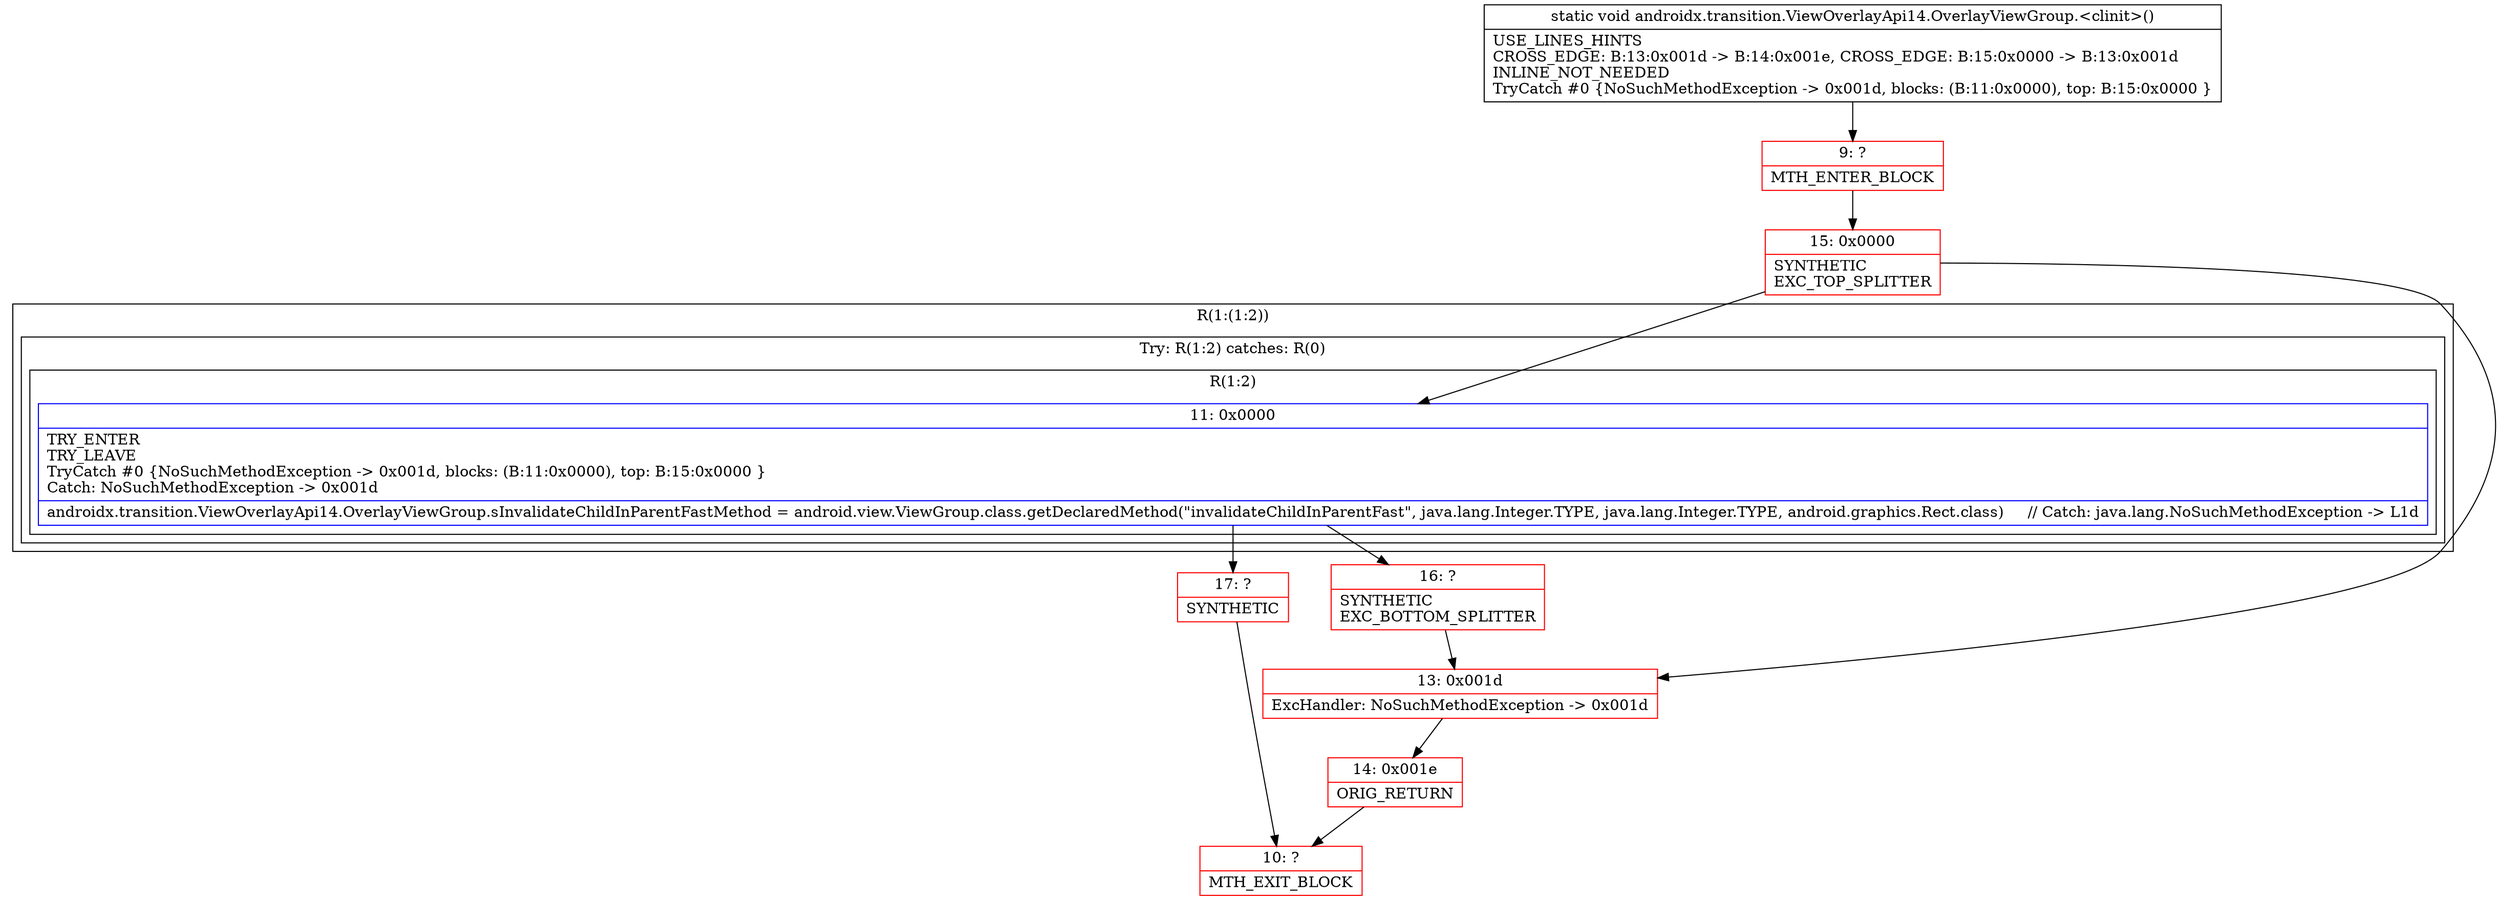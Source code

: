 digraph "CFG forandroidx.transition.ViewOverlayApi14.OverlayViewGroup.\<clinit\>()V" {
subgraph cluster_Region_850666722 {
label = "R(1:(1:2))";
node [shape=record,color=blue];
subgraph cluster_TryCatchRegion_1485447344 {
label = "Try: R(1:2) catches: R(0)";
node [shape=record,color=blue];
subgraph cluster_Region_2114097801 {
label = "R(1:2)";
node [shape=record,color=blue];
Node_11 [shape=record,label="{11\:\ 0x0000|TRY_ENTER\lTRY_LEAVE\lTryCatch #0 \{NoSuchMethodException \-\> 0x001d, blocks: (B:11:0x0000), top: B:15:0x0000 \}\lCatch: NoSuchMethodException \-\> 0x001d\l|androidx.transition.ViewOverlayApi14.OverlayViewGroup.sInvalidateChildInParentFastMethod = android.view.ViewGroup.class.getDeclaredMethod(\"invalidateChildInParentFast\", java.lang.Integer.TYPE, java.lang.Integer.TYPE, android.graphics.Rect.class)     \/\/ Catch: java.lang.NoSuchMethodException \-\> L1d\l}"];
}
subgraph cluster_Region_562197829 {
label = "R(0) | ExcHandler: NoSuchMethodException \-\> 0x001d\l";
node [shape=record,color=blue];
}
}
}
subgraph cluster_Region_562197829 {
label = "R(0) | ExcHandler: NoSuchMethodException \-\> 0x001d\l";
node [shape=record,color=blue];
}
Node_9 [shape=record,color=red,label="{9\:\ ?|MTH_ENTER_BLOCK\l}"];
Node_15 [shape=record,color=red,label="{15\:\ 0x0000|SYNTHETIC\lEXC_TOP_SPLITTER\l}"];
Node_16 [shape=record,color=red,label="{16\:\ ?|SYNTHETIC\lEXC_BOTTOM_SPLITTER\l}"];
Node_17 [shape=record,color=red,label="{17\:\ ?|SYNTHETIC\l}"];
Node_10 [shape=record,color=red,label="{10\:\ ?|MTH_EXIT_BLOCK\l}"];
Node_13 [shape=record,color=red,label="{13\:\ 0x001d|ExcHandler: NoSuchMethodException \-\> 0x001d\l}"];
Node_14 [shape=record,color=red,label="{14\:\ 0x001e|ORIG_RETURN\l}"];
MethodNode[shape=record,label="{static void androidx.transition.ViewOverlayApi14.OverlayViewGroup.\<clinit\>()  | USE_LINES_HINTS\lCROSS_EDGE: B:13:0x001d \-\> B:14:0x001e, CROSS_EDGE: B:15:0x0000 \-\> B:13:0x001d\lINLINE_NOT_NEEDED\lTryCatch #0 \{NoSuchMethodException \-\> 0x001d, blocks: (B:11:0x0000), top: B:15:0x0000 \}\l}"];
MethodNode -> Node_9;Node_11 -> Node_16;
Node_11 -> Node_17;
Node_9 -> Node_15;
Node_15 -> Node_11;
Node_15 -> Node_13;
Node_16 -> Node_13;
Node_17 -> Node_10;
Node_13 -> Node_14;
Node_14 -> Node_10;
}

